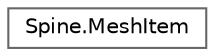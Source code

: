 digraph "类继承关系图"
{
 // LATEX_PDF_SIZE
  bgcolor="transparent";
  edge [fontname=Helvetica,fontsize=10,labelfontname=Helvetica,labelfontsize=10];
  node [fontname=Helvetica,fontsize=10,shape=box,height=0.2,width=0.4];
  rankdir="LR";
  Node0 [id="Node000000",label="Spine.MeshItem",height=0.2,width=0.4,color="grey40", fillcolor="white", style="filled",URL="$class_spine_1_1_mesh_item.html",tooltip=" "];
}
